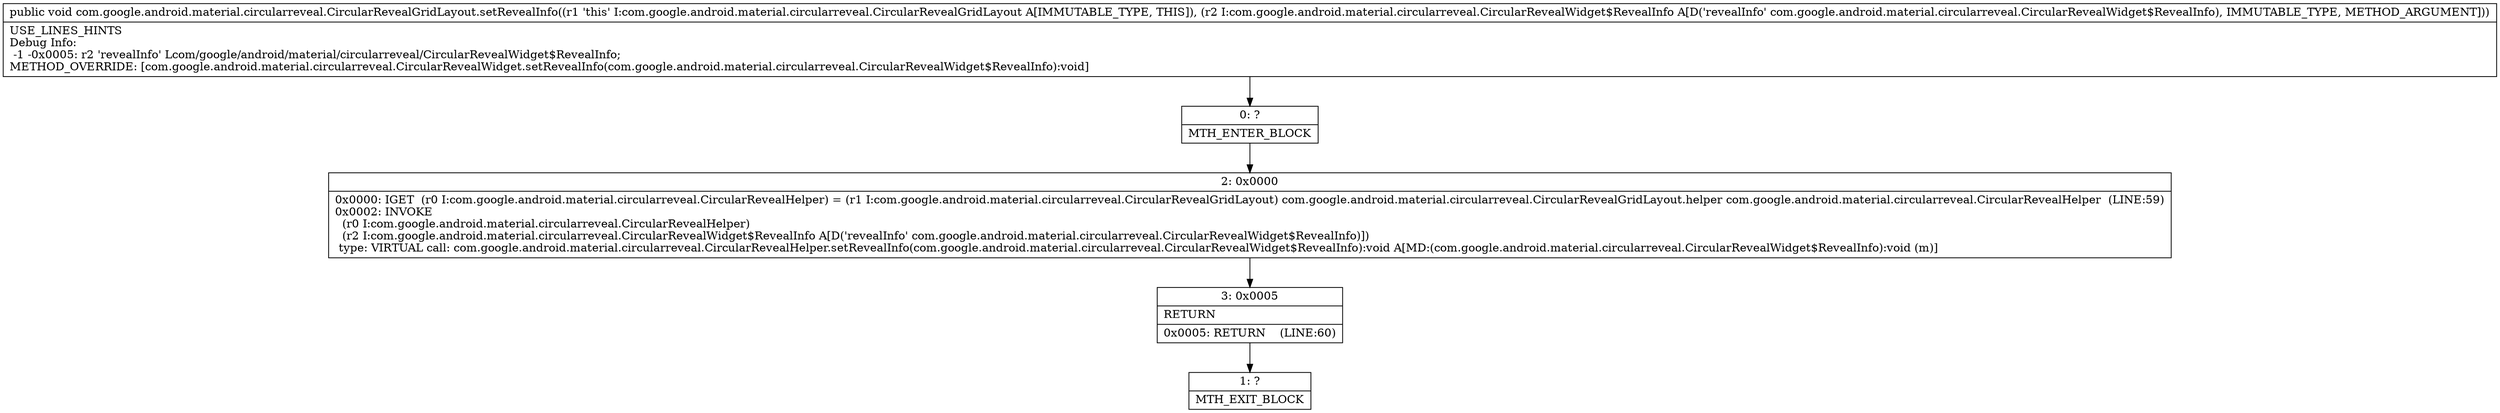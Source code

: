 digraph "CFG forcom.google.android.material.circularreveal.CircularRevealGridLayout.setRevealInfo(Lcom\/google\/android\/material\/circularreveal\/CircularRevealWidget$RevealInfo;)V" {
Node_0 [shape=record,label="{0\:\ ?|MTH_ENTER_BLOCK\l}"];
Node_2 [shape=record,label="{2\:\ 0x0000|0x0000: IGET  (r0 I:com.google.android.material.circularreveal.CircularRevealHelper) = (r1 I:com.google.android.material.circularreveal.CircularRevealGridLayout) com.google.android.material.circularreveal.CircularRevealGridLayout.helper com.google.android.material.circularreveal.CircularRevealHelper  (LINE:59)\l0x0002: INVOKE  \l  (r0 I:com.google.android.material.circularreveal.CircularRevealHelper)\l  (r2 I:com.google.android.material.circularreveal.CircularRevealWidget$RevealInfo A[D('revealInfo' com.google.android.material.circularreveal.CircularRevealWidget$RevealInfo)])\l type: VIRTUAL call: com.google.android.material.circularreveal.CircularRevealHelper.setRevealInfo(com.google.android.material.circularreveal.CircularRevealWidget$RevealInfo):void A[MD:(com.google.android.material.circularreveal.CircularRevealWidget$RevealInfo):void (m)]\l}"];
Node_3 [shape=record,label="{3\:\ 0x0005|RETURN\l|0x0005: RETURN    (LINE:60)\l}"];
Node_1 [shape=record,label="{1\:\ ?|MTH_EXIT_BLOCK\l}"];
MethodNode[shape=record,label="{public void com.google.android.material.circularreveal.CircularRevealGridLayout.setRevealInfo((r1 'this' I:com.google.android.material.circularreveal.CircularRevealGridLayout A[IMMUTABLE_TYPE, THIS]), (r2 I:com.google.android.material.circularreveal.CircularRevealWidget$RevealInfo A[D('revealInfo' com.google.android.material.circularreveal.CircularRevealWidget$RevealInfo), IMMUTABLE_TYPE, METHOD_ARGUMENT]))  | USE_LINES_HINTS\lDebug Info:\l  \-1 \-0x0005: r2 'revealInfo' Lcom\/google\/android\/material\/circularreveal\/CircularRevealWidget$RevealInfo;\lMETHOD_OVERRIDE: [com.google.android.material.circularreveal.CircularRevealWidget.setRevealInfo(com.google.android.material.circularreveal.CircularRevealWidget$RevealInfo):void]\l}"];
MethodNode -> Node_0;Node_0 -> Node_2;
Node_2 -> Node_3;
Node_3 -> Node_1;
}

